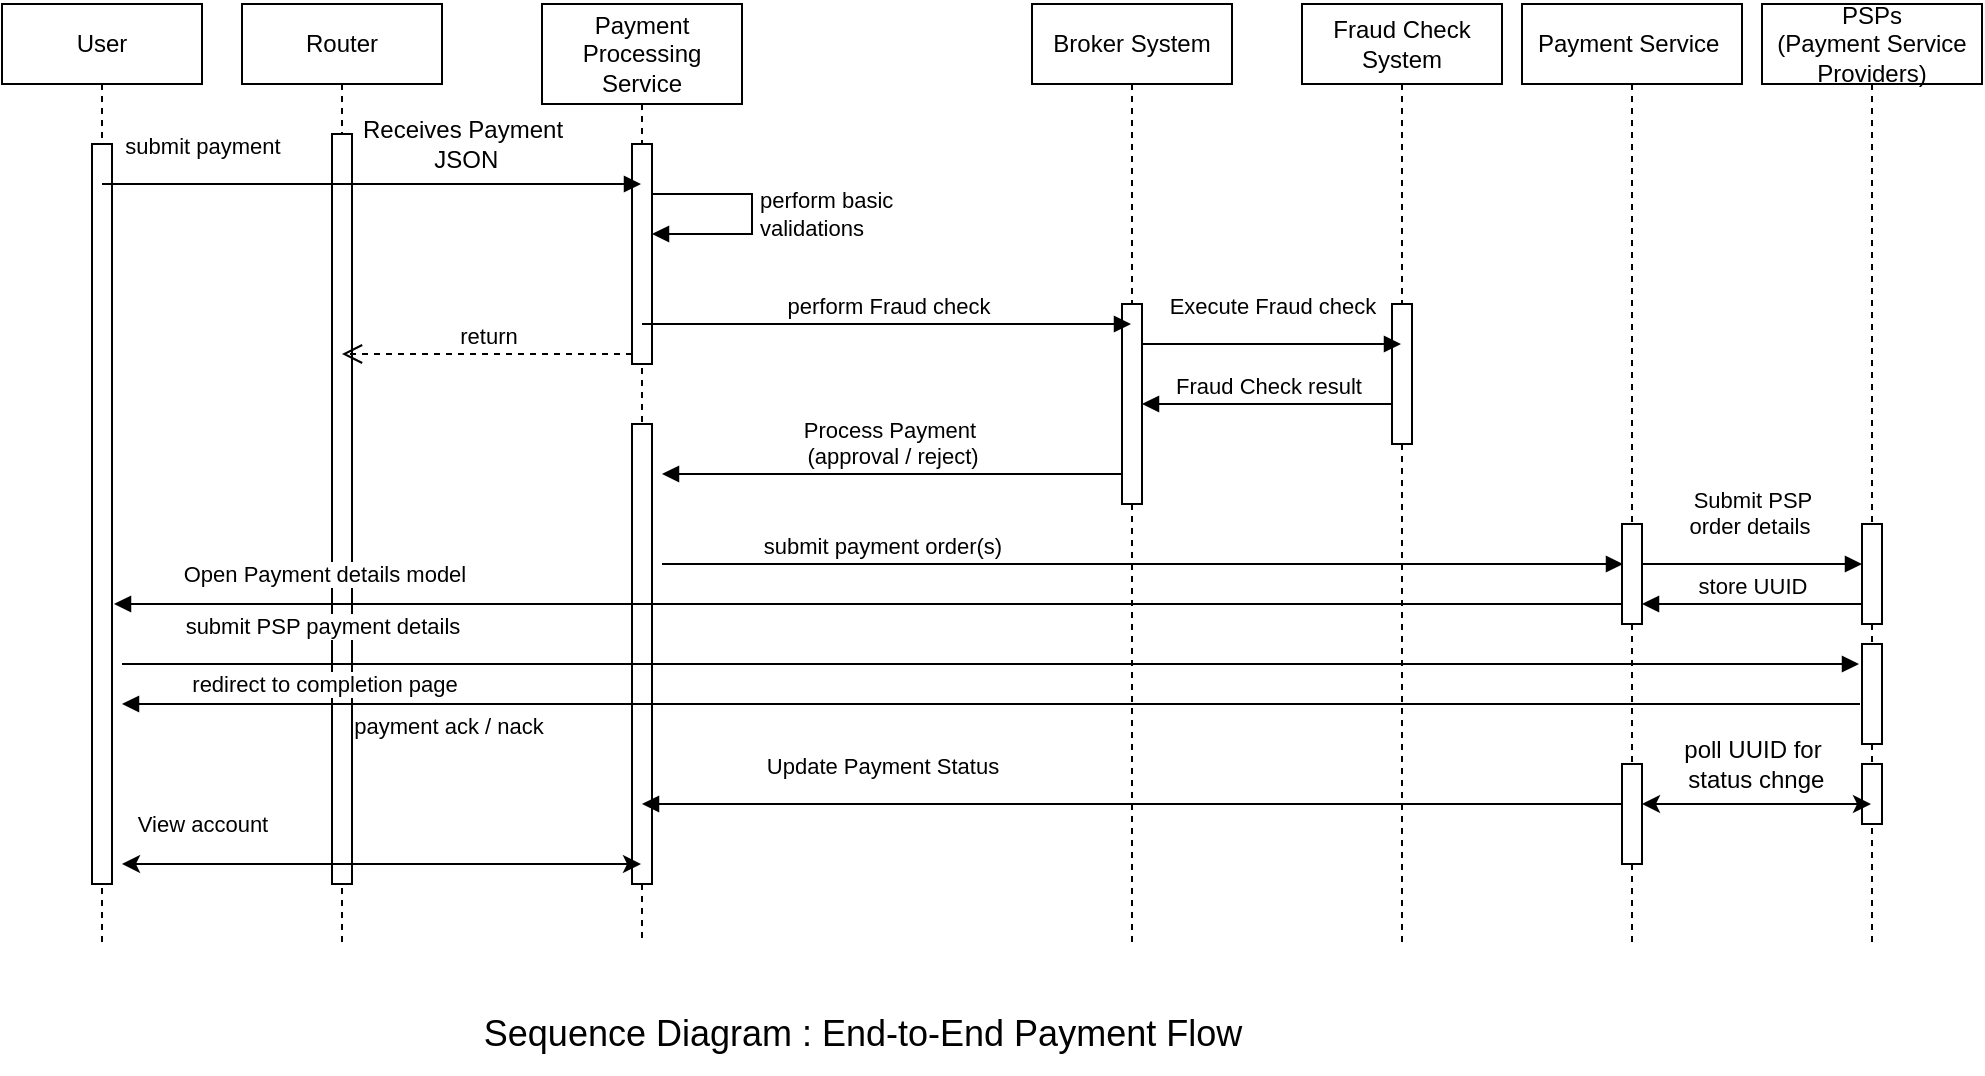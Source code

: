 <mxfile version="22.1.22" type="embed">
  <diagram name="Page-1" id="IGlA1xuVuQL6AuhOszoe">
    <mxGraphModel dx="1575" dy="722" grid="1" gridSize="10" guides="1" tooltips="1" connect="1" arrows="1" fold="1" page="1" pageScale="1" pageWidth="850" pageHeight="1100" math="0" shadow="0">
      <root>
        <mxCell id="0" />
        <mxCell id="1" parent="0" />
        <mxCell id="_ScOnDxthFl8-DoNwWxf-8" value="User" style="shape=umlLifeline;perimeter=lifelinePerimeter;whiteSpace=wrap;html=1;container=1;dropTarget=0;collapsible=0;recursiveResize=0;outlineConnect=0;portConstraint=eastwest;newEdgeStyle={&quot;curved&quot;:0,&quot;rounded&quot;:0};" parent="1" vertex="1">
          <mxGeometry x="40" y="60" width="100" height="470" as="geometry" />
        </mxCell>
        <mxCell id="_ScOnDxthFl8-DoNwWxf-13" value="" style="html=1;points=[[0,0,0,0,5],[0,1,0,0,-5],[1,0,0,0,5],[1,1,0,0,-5]];perimeter=orthogonalPerimeter;outlineConnect=0;targetShapes=umlLifeline;portConstraint=eastwest;newEdgeStyle={&quot;curved&quot;:0,&quot;rounded&quot;:0};" parent="_ScOnDxthFl8-DoNwWxf-8" vertex="1">
          <mxGeometry x="45" y="70" width="10" height="370" as="geometry" />
        </mxCell>
        <mxCell id="_ScOnDxthFl8-DoNwWxf-9" value="Router" style="shape=umlLifeline;perimeter=lifelinePerimeter;whiteSpace=wrap;html=1;container=1;dropTarget=0;collapsible=0;recursiveResize=0;outlineConnect=0;portConstraint=eastwest;newEdgeStyle={&quot;curved&quot;:0,&quot;rounded&quot;:0};" parent="1" vertex="1">
          <mxGeometry x="160" y="60" width="100" height="470" as="geometry" />
        </mxCell>
        <mxCell id="_ScOnDxthFl8-DoNwWxf-15" value="" style="html=1;points=[[0,0,0,0,5],[0,1,0,0,-5],[1,0,0,0,5],[1,1,0,0,-5]];perimeter=orthogonalPerimeter;outlineConnect=0;targetShapes=umlLifeline;portConstraint=eastwest;newEdgeStyle={&quot;curved&quot;:0,&quot;rounded&quot;:0};" parent="_ScOnDxthFl8-DoNwWxf-9" vertex="1">
          <mxGeometry x="45" y="65" width="10" height="375" as="geometry" />
        </mxCell>
        <mxCell id="_ScOnDxthFl8-DoNwWxf-10" value="Payment Processing Service" style="shape=umlLifeline;perimeter=lifelinePerimeter;whiteSpace=wrap;html=1;container=1;dropTarget=0;collapsible=0;recursiveResize=0;outlineConnect=0;portConstraint=eastwest;newEdgeStyle={&quot;curved&quot;:0,&quot;rounded&quot;:0};size=50;" parent="1" vertex="1">
          <mxGeometry x="310" y="60" width="100" height="470" as="geometry" />
        </mxCell>
        <mxCell id="_ScOnDxthFl8-DoNwWxf-18" value="" style="html=1;points=[[0,0,0,0,5],[0,1,0,0,-5],[1,0,0,0,5],[1,1,0,0,-5]];perimeter=orthogonalPerimeter;outlineConnect=0;targetShapes=umlLifeline;portConstraint=eastwest;newEdgeStyle={&quot;curved&quot;:0,&quot;rounded&quot;:0};" parent="_ScOnDxthFl8-DoNwWxf-10" vertex="1">
          <mxGeometry x="45" y="70" width="10" height="110" as="geometry" />
        </mxCell>
        <mxCell id="_ScOnDxthFl8-DoNwWxf-36" value="" style="html=1;points=[[0,0,0,0,5],[0,1,0,0,-5],[1,0,0,0,5],[1,1,0,0,-5]];perimeter=orthogonalPerimeter;outlineConnect=0;targetShapes=umlLifeline;portConstraint=eastwest;newEdgeStyle={&quot;curved&quot;:0,&quot;rounded&quot;:0};" parent="_ScOnDxthFl8-DoNwWxf-10" vertex="1">
          <mxGeometry x="45" y="210" width="10" height="230" as="geometry" />
        </mxCell>
        <mxCell id="_ScOnDxthFl8-DoNwWxf-11" value="Broker System" style="shape=umlLifeline;perimeter=lifelinePerimeter;whiteSpace=wrap;html=1;container=1;dropTarget=0;collapsible=0;recursiveResize=0;outlineConnect=0;portConstraint=eastwest;newEdgeStyle={&quot;curved&quot;:0,&quot;rounded&quot;:0};" parent="1" vertex="1">
          <mxGeometry x="555" y="60" width="100" height="470" as="geometry" />
        </mxCell>
        <mxCell id="_ScOnDxthFl8-DoNwWxf-31" value="" style="html=1;points=[[0,0,0,0,5],[0,1,0,0,-5],[1,0,0,0,5],[1,1,0,0,-5]];perimeter=orthogonalPerimeter;outlineConnect=0;targetShapes=umlLifeline;portConstraint=eastwest;newEdgeStyle={&quot;curved&quot;:0,&quot;rounded&quot;:0};" parent="_ScOnDxthFl8-DoNwWxf-11" vertex="1">
          <mxGeometry x="45" y="150" width="10" height="100" as="geometry" />
        </mxCell>
        <mxCell id="_ScOnDxthFl8-DoNwWxf-12" value="Fraud Check System" style="shape=umlLifeline;perimeter=lifelinePerimeter;whiteSpace=wrap;html=1;container=1;dropTarget=0;collapsible=0;recursiveResize=0;outlineConnect=0;portConstraint=eastwest;newEdgeStyle={&quot;curved&quot;:0,&quot;rounded&quot;:0};" parent="1" vertex="1">
          <mxGeometry x="690" y="60" width="100" height="470" as="geometry" />
        </mxCell>
        <mxCell id="_ScOnDxthFl8-DoNwWxf-32" value="" style="html=1;points=[[0,0,0,0,5],[0,1,0,0,-5],[1,0,0,0,5],[1,1,0,0,-5]];perimeter=orthogonalPerimeter;outlineConnect=0;targetShapes=umlLifeline;portConstraint=eastwest;newEdgeStyle={&quot;curved&quot;:0,&quot;rounded&quot;:0};" parent="_ScOnDxthFl8-DoNwWxf-12" vertex="1">
          <mxGeometry x="45" y="150" width="10" height="70" as="geometry" />
        </mxCell>
        <mxCell id="_ScOnDxthFl8-DoNwWxf-16" value="submit payment" style="html=1;verticalAlign=bottom;endArrow=block;curved=0;rounded=0;" parent="1" target="_ScOnDxthFl8-DoNwWxf-10" edge="1">
          <mxGeometry x="-0.629" y="10" relative="1" as="geometry">
            <mxPoint x="90" y="150" as="sourcePoint" />
            <mxPoint x="339.5" y="150.0" as="targetPoint" />
            <mxPoint as="offset" />
          </mxGeometry>
        </mxCell>
        <mxCell id="_ScOnDxthFl8-DoNwWxf-21" value="Receives Payment&lt;div&gt;&amp;nbsp;JSON&lt;/div&gt;" style="text;html=1;align=center;verticalAlign=middle;resizable=0;points=[];autosize=1;strokeColor=none;fillColor=none;" parent="1" vertex="1">
          <mxGeometry x="210" y="110" width="120" height="40" as="geometry" />
        </mxCell>
        <mxCell id="_ScOnDxthFl8-DoNwWxf-25" value="perform basic&amp;nbsp;&lt;div&gt;validations&lt;/div&gt;" style="html=1;align=left;spacingLeft=2;endArrow=block;rounded=0;edgeStyle=orthogonalEdgeStyle;curved=0;rounded=0;" parent="1" source="_ScOnDxthFl8-DoNwWxf-18" edge="1">
          <mxGeometry relative="1" as="geometry">
            <mxPoint x="360" y="155" as="sourcePoint" />
            <Array as="points">
              <mxPoint x="415" y="155" />
              <mxPoint x="415" y="175" />
            </Array>
            <mxPoint x="365" y="175" as="targetPoint" />
          </mxGeometry>
        </mxCell>
        <mxCell id="_ScOnDxthFl8-DoNwWxf-20" value="return" style="html=1;verticalAlign=bottom;endArrow=open;dashed=1;endSize=8;curved=0;rounded=0;exitX=0;exitY=1;exitDx=0;exitDy=-5;" parent="1" source="_ScOnDxthFl8-DoNwWxf-18" target="_ScOnDxthFl8-DoNwWxf-9" edge="1">
          <mxGeometry relative="1" as="geometry">
            <mxPoint x="380" y="205" as="targetPoint" />
          </mxGeometry>
        </mxCell>
        <mxCell id="_ScOnDxthFl8-DoNwWxf-30" value="perform Fraud check" style="html=1;verticalAlign=bottom;endArrow=block;curved=0;rounded=0;" parent="1" edge="1">
          <mxGeometry width="80" relative="1" as="geometry">
            <mxPoint x="360" y="220" as="sourcePoint" />
            <mxPoint x="604.5" y="220" as="targetPoint" />
            <Array as="points">
              <mxPoint x="510" y="220" />
            </Array>
          </mxGeometry>
        </mxCell>
        <mxCell id="_ScOnDxthFl8-DoNwWxf-33" value="Fraud Check result" style="html=1;verticalAlign=bottom;endArrow=block;curved=0;rounded=0;" parent="1" source="_ScOnDxthFl8-DoNwWxf-32" edge="1">
          <mxGeometry width="80" relative="1" as="geometry">
            <mxPoint x="730" y="260" as="sourcePoint" />
            <mxPoint x="610" y="260" as="targetPoint" />
          </mxGeometry>
        </mxCell>
        <mxCell id="_ScOnDxthFl8-DoNwWxf-34" value="Execute Fraud check" style="html=1;verticalAlign=bottom;endArrow=block;curved=0;rounded=0;" parent="1" source="_ScOnDxthFl8-DoNwWxf-31" edge="1">
          <mxGeometry x="0.004" y="10" width="80" relative="1" as="geometry">
            <mxPoint x="620" y="230" as="sourcePoint" />
            <mxPoint x="739.5" y="230" as="targetPoint" />
            <mxPoint as="offset" />
          </mxGeometry>
        </mxCell>
        <mxCell id="_ScOnDxthFl8-DoNwWxf-35" value="Process Payment&amp;nbsp;&lt;div&gt;(approval / reject)&lt;/div&gt;" style="html=1;verticalAlign=bottom;endArrow=block;curved=0;rounded=0;" parent="1" edge="1">
          <mxGeometry width="80" relative="1" as="geometry">
            <mxPoint x="600" y="295" as="sourcePoint" />
            <mxPoint x="370" y="295" as="targetPoint" />
          </mxGeometry>
        </mxCell>
        <mxCell id="_ScOnDxthFl8-DoNwWxf-40" value="&lt;div&gt;Payment Service&amp;nbsp;&lt;/div&gt;" style="shape=umlLifeline;perimeter=lifelinePerimeter;whiteSpace=wrap;html=1;container=1;dropTarget=0;collapsible=0;recursiveResize=0;outlineConnect=0;portConstraint=eastwest;newEdgeStyle={&quot;curved&quot;:0,&quot;rounded&quot;:0};size=40;" parent="1" vertex="1">
          <mxGeometry x="800" y="60" width="110" height="470" as="geometry" />
        </mxCell>
        <mxCell id="_ScOnDxthFl8-DoNwWxf-41" value="" style="html=1;points=[[0,0,0,0,5],[0,1,0,0,-5],[1,0,0,0,5],[1,1,0,0,-5]];perimeter=orthogonalPerimeter;outlineConnect=0;targetShapes=umlLifeline;portConstraint=eastwest;newEdgeStyle={&quot;curved&quot;:0,&quot;rounded&quot;:0};" parent="_ScOnDxthFl8-DoNwWxf-40" vertex="1">
          <mxGeometry x="50" y="260" width="10" height="50" as="geometry" />
        </mxCell>
        <mxCell id="24" value="" style="html=1;points=[[0,0,0,0,5],[0,1,0,0,-5],[1,0,0,0,5],[1,1,0,0,-5]];perimeter=orthogonalPerimeter;outlineConnect=0;targetShapes=umlLifeline;portConstraint=eastwest;newEdgeStyle={&quot;curved&quot;:0,&quot;rounded&quot;:0};" parent="_ScOnDxthFl8-DoNwWxf-40" vertex="1">
          <mxGeometry x="50" y="380" width="10" height="50" as="geometry" />
        </mxCell>
        <mxCell id="_ScOnDxthFl8-DoNwWxf-42" value="submit payment order(s)" style="html=1;verticalAlign=bottom;endArrow=block;curved=0;rounded=0;" parent="1" edge="1">
          <mxGeometry x="-0.542" width="80" relative="1" as="geometry">
            <mxPoint x="370" y="340" as="sourcePoint" />
            <mxPoint x="850.5" y="340" as="targetPoint" />
            <mxPoint as="offset" />
          </mxGeometry>
        </mxCell>
        <mxCell id="_ScOnDxthFl8-DoNwWxf-45" value="submit PSP payment details" style="html=1;verticalAlign=bottom;endArrow=block;curved=0;rounded=0;" parent="1" edge="1">
          <mxGeometry x="0.724" y="20" width="80" relative="1" as="geometry">
            <mxPoint x="850.5" y="360" as="sourcePoint" />
            <mxPoint x="96" y="360" as="targetPoint" />
            <mxPoint as="offset" />
          </mxGeometry>
        </mxCell>
        <mxCell id="12" value="Open Payment details model" style="edgeLabel;html=1;align=center;verticalAlign=middle;resizable=0;points=[];" parent="_ScOnDxthFl8-DoNwWxf-45" vertex="1" connectable="0">
          <mxGeometry x="-0.734" y="-1" relative="1" as="geometry">
            <mxPoint x="-549" y="-14" as="offset" />
          </mxGeometry>
        </mxCell>
        <mxCell id="2" value="PSPs&lt;div&gt;(Payment Service Providers)&lt;/div&gt;" style="shape=umlLifeline;perimeter=lifelinePerimeter;whiteSpace=wrap;html=1;container=1;dropTarget=0;collapsible=0;recursiveResize=0;outlineConnect=0;portConstraint=eastwest;newEdgeStyle={&quot;curved&quot;:0,&quot;rounded&quot;:0};size=40;" parent="1" vertex="1">
          <mxGeometry x="920" y="60" width="110" height="470" as="geometry" />
        </mxCell>
        <mxCell id="3" value="" style="html=1;points=[[0,0,0,0,5],[0,1,0,0,-5],[1,0,0,0,5],[1,1,0,0,-5]];perimeter=orthogonalPerimeter;outlineConnect=0;targetShapes=umlLifeline;portConstraint=eastwest;newEdgeStyle={&quot;curved&quot;:0,&quot;rounded&quot;:0};" parent="2" vertex="1">
          <mxGeometry x="50" y="260" width="10" height="50" as="geometry" />
        </mxCell>
        <mxCell id="22" value="" style="html=1;points=[[0,0,0,0,5],[0,1,0,0,-5],[1,0,0,0,5],[1,1,0,0,-5]];perimeter=orthogonalPerimeter;outlineConnect=0;targetShapes=umlLifeline;portConstraint=eastwest;newEdgeStyle={&quot;curved&quot;:0,&quot;rounded&quot;:0};" parent="2" vertex="1">
          <mxGeometry x="50" y="320" width="10" height="50" as="geometry" />
        </mxCell>
        <mxCell id="23" value="" style="html=1;points=[[0,0,0,0,5],[0,1,0,0,-5],[1,0,0,0,5],[1,1,0,0,-5]];perimeter=orthogonalPerimeter;outlineConnect=0;targetShapes=umlLifeline;portConstraint=eastwest;newEdgeStyle={&quot;curved&quot;:0,&quot;rounded&quot;:0};" parent="2" vertex="1">
          <mxGeometry x="50" y="380" width="10" height="30" as="geometry" />
        </mxCell>
        <mxCell id="6" value="Submit PSP &lt;br&gt;order details&amp;nbsp;" style="html=1;verticalAlign=bottom;endArrow=block;curved=0;rounded=0;" parent="1" edge="1">
          <mxGeometry x="0.004" y="10" width="80" relative="1" as="geometry">
            <mxPoint x="860" y="340" as="sourcePoint" />
            <mxPoint x="970" y="340" as="targetPoint" />
            <mxPoint as="offset" />
          </mxGeometry>
        </mxCell>
        <mxCell id="7" value="store UUID" style="html=1;verticalAlign=bottom;endArrow=block;curved=0;rounded=0;" parent="1" edge="1">
          <mxGeometry width="80" relative="1" as="geometry">
            <mxPoint x="970" y="360" as="sourcePoint" />
            <mxPoint x="860" y="360" as="targetPoint" />
          </mxGeometry>
        </mxCell>
        <mxCell id="8" value="" style="endArrow=classic;startArrow=classic;html=1;rounded=0;" parent="1" edge="1">
          <mxGeometry width="50" height="50" relative="1" as="geometry">
            <mxPoint x="100" y="490" as="sourcePoint" />
            <mxPoint x="359.5" y="490" as="targetPoint" />
          </mxGeometry>
        </mxCell>
        <mxCell id="10" value="View account" style="edgeLabel;html=1;align=center;verticalAlign=middle;resizable=0;points=[];" parent="8" vertex="1" connectable="0">
          <mxGeometry x="0.017" y="3" relative="1" as="geometry">
            <mxPoint x="-92" y="-17" as="offset" />
          </mxGeometry>
        </mxCell>
        <mxCell id="18" value="" style="html=1;verticalAlign=bottom;endArrow=block;curved=0;rounded=0;" parent="1" edge="1">
          <mxGeometry x="0.626" y="20" width="80" relative="1" as="geometry">
            <mxPoint x="100" y="390" as="sourcePoint" />
            <mxPoint x="968.5" y="390" as="targetPoint" />
            <mxPoint as="offset" />
          </mxGeometry>
        </mxCell>
        <mxCell id="20" value="payment ack / nack" style="html=1;verticalAlign=bottom;endArrow=block;curved=0;rounded=0;" parent="1" edge="1">
          <mxGeometry x="0.626" y="20" width="80" relative="1" as="geometry">
            <mxPoint x="969" y="410" as="sourcePoint" />
            <mxPoint x="100" y="410" as="targetPoint" />
            <mxPoint as="offset" />
          </mxGeometry>
        </mxCell>
        <mxCell id="21" value="redirect to completion page" style="edgeLabel;html=1;align=center;verticalAlign=middle;resizable=0;points=[];" parent="20" vertex="1" connectable="0">
          <mxGeometry x="-0.734" y="-1" relative="1" as="geometry">
            <mxPoint x="-653" y="-9" as="offset" />
          </mxGeometry>
        </mxCell>
        <mxCell id="25" value="" style="endArrow=classic;startArrow=classic;html=1;rounded=0;" parent="1" target="2" edge="1">
          <mxGeometry width="50" height="50" relative="1" as="geometry">
            <mxPoint x="860" y="460" as="sourcePoint" />
            <mxPoint x="910" y="410" as="targetPoint" />
          </mxGeometry>
        </mxCell>
        <mxCell id="26" value="poll UUID for&lt;br&gt;&amp;nbsp;status chnge" style="text;html=1;align=center;verticalAlign=middle;resizable=0;points=[];autosize=1;strokeColor=none;fillColor=none;" parent="1" vertex="1">
          <mxGeometry x="870" y="420" width="90" height="40" as="geometry" />
        </mxCell>
        <mxCell id="27" value="Update Payment Status" style="html=1;verticalAlign=bottom;endArrow=block;curved=0;rounded=0;" parent="1" source="24" edge="1">
          <mxGeometry x="0.51" y="-10" width="80" relative="1" as="geometry">
            <mxPoint x="590" y="460" as="sourcePoint" />
            <mxPoint x="360" y="460" as="targetPoint" />
            <mxPoint as="offset" />
          </mxGeometry>
        </mxCell>
        <mxCell id="28" value="&lt;font style=&quot;font-size: 18px;&quot;&gt;Sequence Diagram : End-to-End Payment Flow&lt;/font&gt;" style="text;html=1;align=center;verticalAlign=middle;resizable=0;points=[];autosize=1;strokeColor=none;fillColor=none;" vertex="1" parent="1">
          <mxGeometry x="270" y="555" width="400" height="40" as="geometry" />
        </mxCell>
      </root>
    </mxGraphModel>
  </diagram>
</mxfile>
